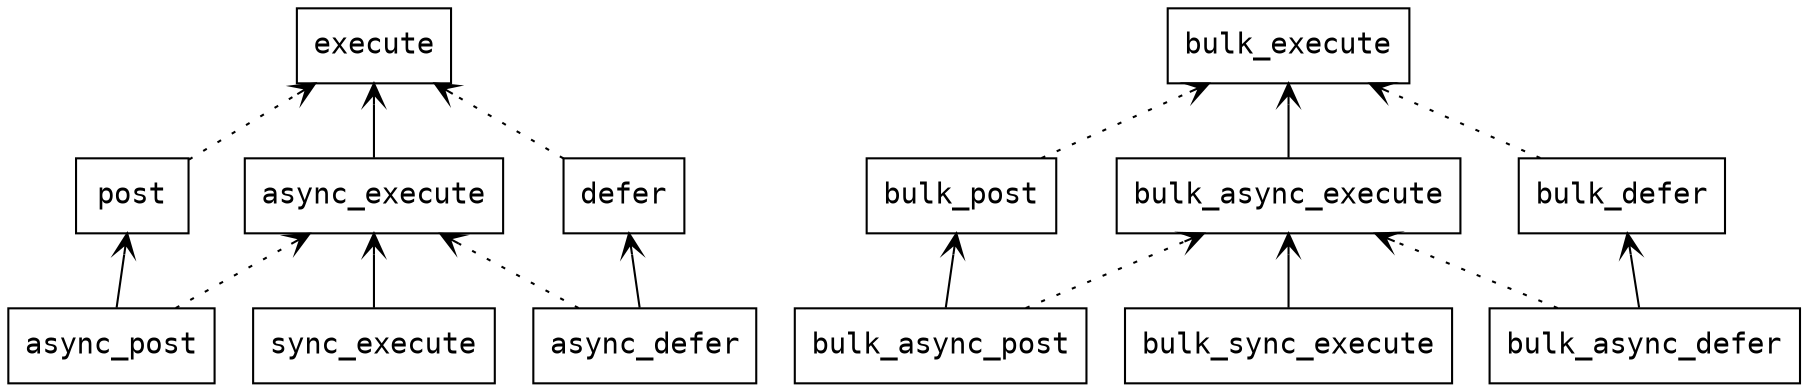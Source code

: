 digraph G {
  rankdir = "BT";

  node [
    shape = "box";
    fontname = "Consolas";
    labeljust = "l";
  ];

  execute [];
  post [];
  defer [];
  sync_execute [];
  async_execute [];
  async_post [];
  async_defer [];
  /*then_execute [];*/
  bulk_execute [];
  bulk_post [];
  bulk_defer [];
  bulk_sync_execute [];
  bulk_async_execute [];
  bulk_async_post [];
  bulk_async_defer [];
  /*bulk_then_execute [];*/

  /* These adaptations are always possible */
  {
    edge [ arrowhead = "open", fontname = "Consolas" ];
    async_execute -> execute;
    sync_execute -> async_execute;
    async_post -> post;
    async_defer -> defer;
    bulk_async_execute -> bulk_execute;
    bulk_sync_execute -> bulk_async_execute;
    bulk_async_post -> bulk_post;
    bulk_async_defer -> bulk_defer;
  }

  /* These adaptations are conditionally possible */
  {
    edge [ arrowhead = "open", style = "dotted", fontname = "Consolas" ];
    post -> execute;
    defer -> execute;
    async_post -> async_execute;
    async_defer -> async_execute;
    bulk_post -> bulk_execute;
    bulk_defer -> bulk_execute;
    bulk_async_post -> bulk_async_execute;
    bulk_async_defer -> bulk_async_execute;
  }
}
